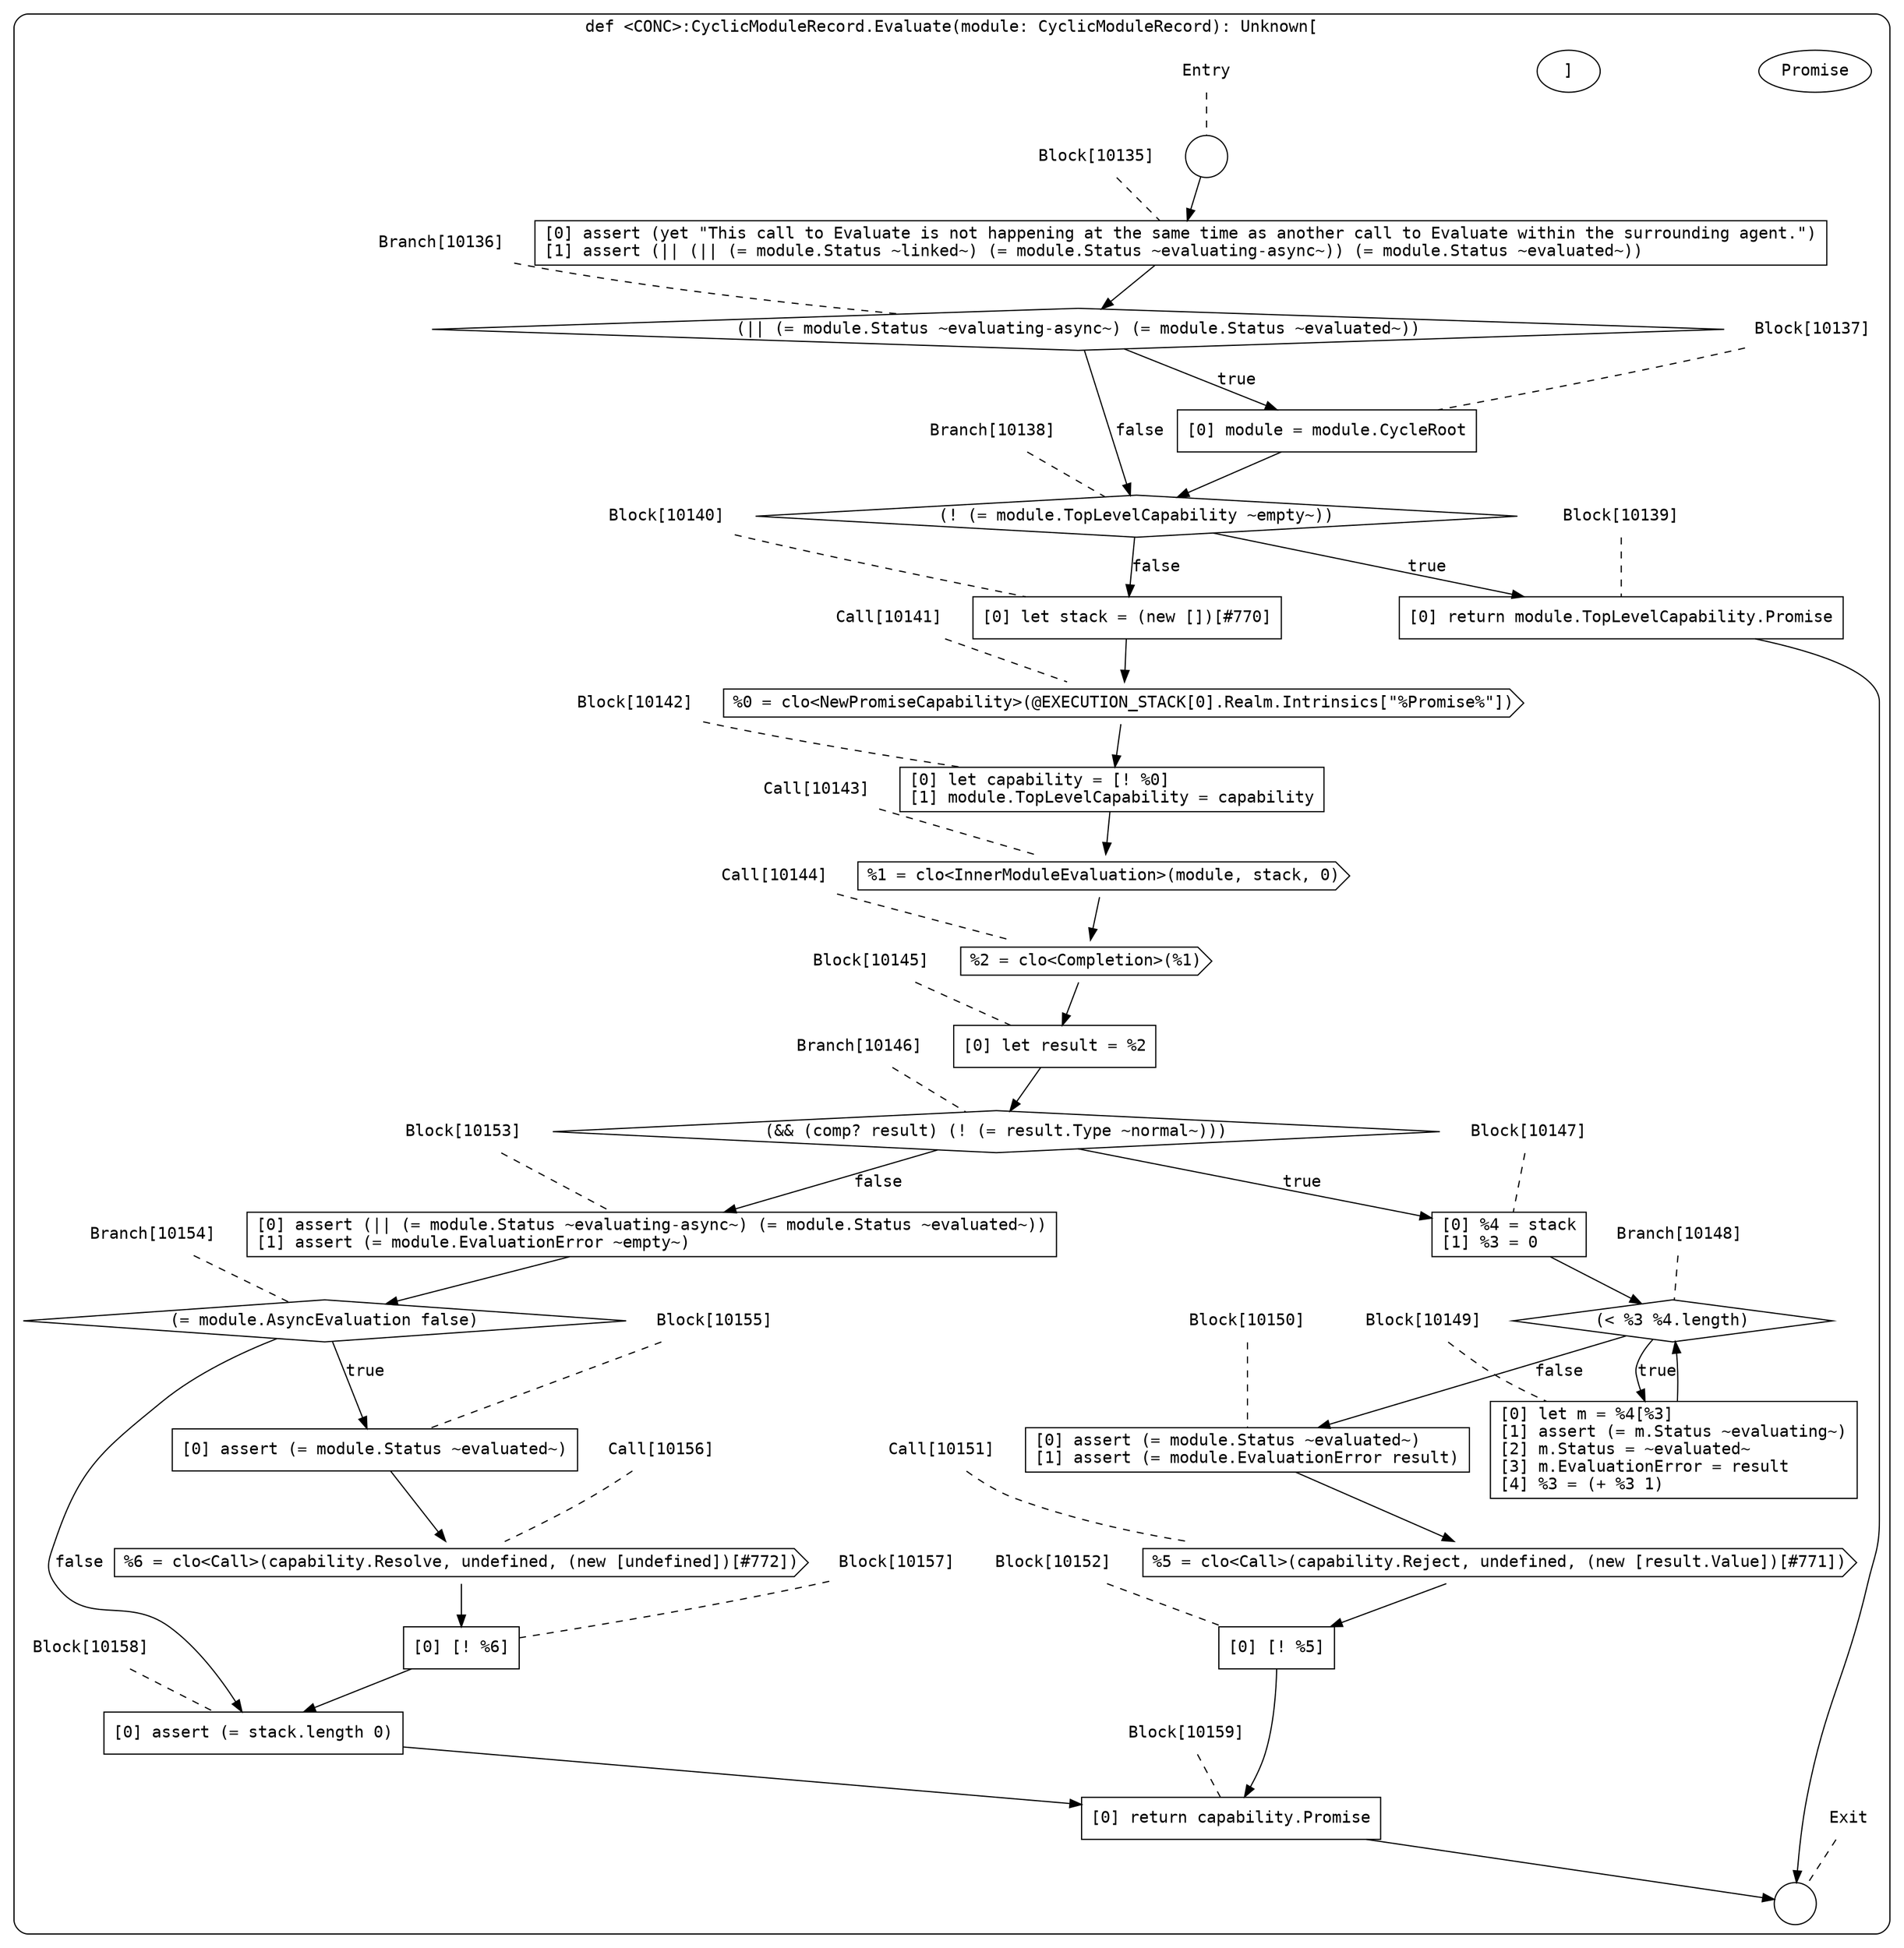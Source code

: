 digraph {
  graph [fontname = "Consolas"]
  node [fontname = "Consolas"]
  edge [fontname = "Consolas"]
  subgraph cluster1887 {
    label = "def <CONC>:CyclicModuleRecord.Evaluate(module: CyclicModuleRecord): Unknown["Promise"]"
    style = rounded
    cluster1887_entry_name [shape=none, label=<<font color="black">Entry</font>>]
    cluster1887_entry_name -> cluster1887_entry [arrowhead=none, color="black", style=dashed]
    cluster1887_entry [shape=circle label=" " color="black" fillcolor="white" style=filled]
    cluster1887_entry -> node10135 [color="black"]
    cluster1887_exit_name [shape=none, label=<<font color="black">Exit</font>>]
    cluster1887_exit_name -> cluster1887_exit [arrowhead=none, color="black", style=dashed]
    cluster1887_exit [shape=circle label=" " color="black" fillcolor="white" style=filled]
    node10135_name [shape=none, label=<<font color="black">Block[10135]</font>>]
    node10135_name -> node10135 [arrowhead=none, color="black", style=dashed]
    node10135 [shape=box, label=<<font color="black">[0] assert (yet &quot;This call to Evaluate is not happening at the same time as another call to Evaluate within the surrounding agent.&quot;)<BR ALIGN="LEFT"/>[1] assert (|| (|| (= module.Status ~linked~) (= module.Status ~evaluating-async~)) (= module.Status ~evaluated~))<BR ALIGN="LEFT"/></font>> color="black" fillcolor="white", style=filled]
    node10135 -> node10136 [color="black"]
    node10136_name [shape=none, label=<<font color="black">Branch[10136]</font>>]
    node10136_name -> node10136 [arrowhead=none, color="black", style=dashed]
    node10136 [shape=diamond, label=<<font color="black">(|| (= module.Status ~evaluating-async~) (= module.Status ~evaluated~))</font>> color="black" fillcolor="white", style=filled]
    node10136 -> node10137 [label=<<font color="black">true</font>> color="black"]
    node10136 -> node10138 [label=<<font color="black">false</font>> color="black"]
    node10137_name [shape=none, label=<<font color="black">Block[10137]</font>>]
    node10137_name -> node10137 [arrowhead=none, color="black", style=dashed]
    node10137 [shape=box, label=<<font color="black">[0] module = module.CycleRoot<BR ALIGN="LEFT"/></font>> color="black" fillcolor="white", style=filled]
    node10137 -> node10138 [color="black"]
    node10138_name [shape=none, label=<<font color="black">Branch[10138]</font>>]
    node10138_name -> node10138 [arrowhead=none, color="black", style=dashed]
    node10138 [shape=diamond, label=<<font color="black">(! (= module.TopLevelCapability ~empty~))</font>> color="black" fillcolor="white", style=filled]
    node10138 -> node10139 [label=<<font color="black">true</font>> color="black"]
    node10138 -> node10140 [label=<<font color="black">false</font>> color="black"]
    node10139_name [shape=none, label=<<font color="black">Block[10139]</font>>]
    node10139_name -> node10139 [arrowhead=none, color="black", style=dashed]
    node10139 [shape=box, label=<<font color="black">[0] return module.TopLevelCapability.Promise<BR ALIGN="LEFT"/></font>> color="black" fillcolor="white", style=filled]
    node10139 -> cluster1887_exit [color="black"]
    node10140_name [shape=none, label=<<font color="black">Block[10140]</font>>]
    node10140_name -> node10140 [arrowhead=none, color="black", style=dashed]
    node10140 [shape=box, label=<<font color="black">[0] let stack = (new [])[#770]<BR ALIGN="LEFT"/></font>> color="black" fillcolor="white", style=filled]
    node10140 -> node10141 [color="black"]
    node10141_name [shape=none, label=<<font color="black">Call[10141]</font>>]
    node10141_name -> node10141 [arrowhead=none, color="black", style=dashed]
    node10141 [shape=cds, label=<<font color="black">%0 = clo&lt;NewPromiseCapability&gt;(@EXECUTION_STACK[0].Realm.Intrinsics[&quot;%Promise%&quot;])</font>> color="black" fillcolor="white", style=filled]
    node10141 -> node10142 [color="black"]
    node10142_name [shape=none, label=<<font color="black">Block[10142]</font>>]
    node10142_name -> node10142 [arrowhead=none, color="black", style=dashed]
    node10142 [shape=box, label=<<font color="black">[0] let capability = [! %0]<BR ALIGN="LEFT"/>[1] module.TopLevelCapability = capability<BR ALIGN="LEFT"/></font>> color="black" fillcolor="white", style=filled]
    node10142 -> node10143 [color="black"]
    node10143_name [shape=none, label=<<font color="black">Call[10143]</font>>]
    node10143_name -> node10143 [arrowhead=none, color="black", style=dashed]
    node10143 [shape=cds, label=<<font color="black">%1 = clo&lt;InnerModuleEvaluation&gt;(module, stack, 0)</font>> color="black" fillcolor="white", style=filled]
    node10143 -> node10144 [color="black"]
    node10144_name [shape=none, label=<<font color="black">Call[10144]</font>>]
    node10144_name -> node10144 [arrowhead=none, color="black", style=dashed]
    node10144 [shape=cds, label=<<font color="black">%2 = clo&lt;Completion&gt;(%1)</font>> color="black" fillcolor="white", style=filled]
    node10144 -> node10145 [color="black"]
    node10145_name [shape=none, label=<<font color="black">Block[10145]</font>>]
    node10145_name -> node10145 [arrowhead=none, color="black", style=dashed]
    node10145 [shape=box, label=<<font color="black">[0] let result = %2<BR ALIGN="LEFT"/></font>> color="black" fillcolor="white", style=filled]
    node10145 -> node10146 [color="black"]
    node10146_name [shape=none, label=<<font color="black">Branch[10146]</font>>]
    node10146_name -> node10146 [arrowhead=none, color="black", style=dashed]
    node10146 [shape=diamond, label=<<font color="black">(&amp;&amp; (comp? result) (! (= result.Type ~normal~)))</font>> color="black" fillcolor="white", style=filled]
    node10146 -> node10147 [label=<<font color="black">true</font>> color="black"]
    node10146 -> node10153 [label=<<font color="black">false</font>> color="black"]
    node10147_name [shape=none, label=<<font color="black">Block[10147]</font>>]
    node10147_name -> node10147 [arrowhead=none, color="black", style=dashed]
    node10147 [shape=box, label=<<font color="black">[0] %4 = stack<BR ALIGN="LEFT"/>[1] %3 = 0<BR ALIGN="LEFT"/></font>> color="black" fillcolor="white", style=filled]
    node10147 -> node10148 [color="black"]
    node10153_name [shape=none, label=<<font color="black">Block[10153]</font>>]
    node10153_name -> node10153 [arrowhead=none, color="black", style=dashed]
    node10153 [shape=box, label=<<font color="black">[0] assert (|| (= module.Status ~evaluating-async~) (= module.Status ~evaluated~))<BR ALIGN="LEFT"/>[1] assert (= module.EvaluationError ~empty~)<BR ALIGN="LEFT"/></font>> color="black" fillcolor="white", style=filled]
    node10153 -> node10154 [color="black"]
    node10148_name [shape=none, label=<<font color="black">Branch[10148]</font>>]
    node10148_name -> node10148 [arrowhead=none, color="black", style=dashed]
    node10148 [shape=diamond, label=<<font color="black">(&lt; %3 %4.length)</font>> color="black" fillcolor="white", style=filled]
    node10148 -> node10149 [label=<<font color="black">true</font>> color="black"]
    node10148 -> node10150 [label=<<font color="black">false</font>> color="black"]
    node10154_name [shape=none, label=<<font color="black">Branch[10154]</font>>]
    node10154_name -> node10154 [arrowhead=none, color="black", style=dashed]
    node10154 [shape=diamond, label=<<font color="black">(= module.AsyncEvaluation false)</font>> color="black" fillcolor="white", style=filled]
    node10154 -> node10155 [label=<<font color="black">true</font>> color="black"]
    node10154 -> node10158 [label=<<font color="black">false</font>> color="black"]
    node10149_name [shape=none, label=<<font color="black">Block[10149]</font>>]
    node10149_name -> node10149 [arrowhead=none, color="black", style=dashed]
    node10149 [shape=box, label=<<font color="black">[0] let m = %4[%3]<BR ALIGN="LEFT"/>[1] assert (= m.Status ~evaluating~)<BR ALIGN="LEFT"/>[2] m.Status = ~evaluated~<BR ALIGN="LEFT"/>[3] m.EvaluationError = result<BR ALIGN="LEFT"/>[4] %3 = (+ %3 1)<BR ALIGN="LEFT"/></font>> color="black" fillcolor="white", style=filled]
    node10149 -> node10148 [color="black"]
    node10150_name [shape=none, label=<<font color="black">Block[10150]</font>>]
    node10150_name -> node10150 [arrowhead=none, color="black", style=dashed]
    node10150 [shape=box, label=<<font color="black">[0] assert (= module.Status ~evaluated~)<BR ALIGN="LEFT"/>[1] assert (= module.EvaluationError result)<BR ALIGN="LEFT"/></font>> color="black" fillcolor="white", style=filled]
    node10150 -> node10151 [color="black"]
    node10155_name [shape=none, label=<<font color="black">Block[10155]</font>>]
    node10155_name -> node10155 [arrowhead=none, color="black", style=dashed]
    node10155 [shape=box, label=<<font color="black">[0] assert (= module.Status ~evaluated~)<BR ALIGN="LEFT"/></font>> color="black" fillcolor="white", style=filled]
    node10155 -> node10156 [color="black"]
    node10158_name [shape=none, label=<<font color="black">Block[10158]</font>>]
    node10158_name -> node10158 [arrowhead=none, color="black", style=dashed]
    node10158 [shape=box, label=<<font color="black">[0] assert (= stack.length 0)<BR ALIGN="LEFT"/></font>> color="black" fillcolor="white", style=filled]
    node10158 -> node10159 [color="black"]
    node10151_name [shape=none, label=<<font color="black">Call[10151]</font>>]
    node10151_name -> node10151 [arrowhead=none, color="black", style=dashed]
    node10151 [shape=cds, label=<<font color="black">%5 = clo&lt;Call&gt;(capability.Reject, undefined, (new [result.Value])[#771])</font>> color="black" fillcolor="white", style=filled]
    node10151 -> node10152 [color="black"]
    node10156_name [shape=none, label=<<font color="black">Call[10156]</font>>]
    node10156_name -> node10156 [arrowhead=none, color="black", style=dashed]
    node10156 [shape=cds, label=<<font color="black">%6 = clo&lt;Call&gt;(capability.Resolve, undefined, (new [undefined])[#772])</font>> color="black" fillcolor="white", style=filled]
    node10156 -> node10157 [color="black"]
    node10159_name [shape=none, label=<<font color="black">Block[10159]</font>>]
    node10159_name -> node10159 [arrowhead=none, color="black", style=dashed]
    node10159 [shape=box, label=<<font color="black">[0] return capability.Promise<BR ALIGN="LEFT"/></font>> color="black" fillcolor="white", style=filled]
    node10159 -> cluster1887_exit [color="black"]
    node10152_name [shape=none, label=<<font color="black">Block[10152]</font>>]
    node10152_name -> node10152 [arrowhead=none, color="black", style=dashed]
    node10152 [shape=box, label=<<font color="black">[0] [! %5]<BR ALIGN="LEFT"/></font>> color="black" fillcolor="white", style=filled]
    node10152 -> node10159 [color="black"]
    node10157_name [shape=none, label=<<font color="black">Block[10157]</font>>]
    node10157_name -> node10157 [arrowhead=none, color="black", style=dashed]
    node10157 [shape=box, label=<<font color="black">[0] [! %6]<BR ALIGN="LEFT"/></font>> color="black" fillcolor="white", style=filled]
    node10157 -> node10158 [color="black"]
  }
}